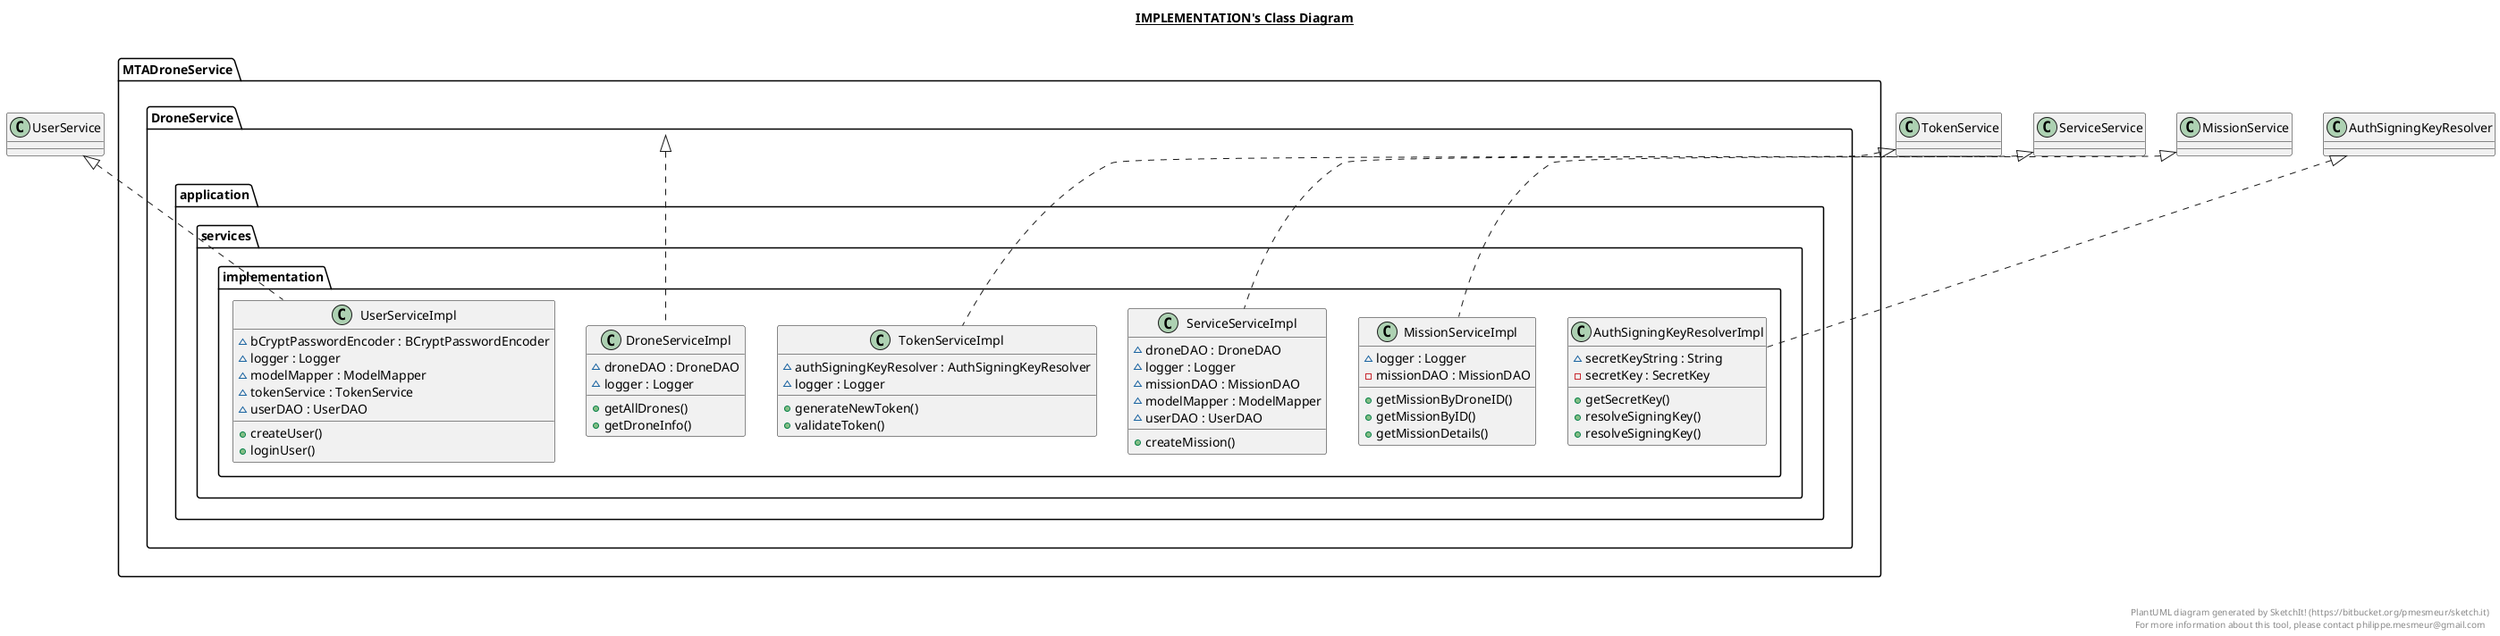 @startuml

title __IMPLEMENTATION's Class Diagram__\n

  namespace MTADroneService.DroneService.application {
    namespace services {
      namespace implementation {
        class MTADroneService.DroneService.application.services.implementation.AuthSigningKeyResolverImpl {
            ~ secretKeyString : String
            - secretKey : SecretKey
            + getSecretKey()
            + resolveSigningKey()
            + resolveSigningKey()
        }
      }
    }
  }
  

  namespace MTADroneService.DroneService.application {
    namespace services {
      namespace implementation {
        class MTADroneService.DroneService.application.services.implementation.DroneServiceImpl {
            ~ droneDAO : DroneDAO
            ~ logger : Logger
            + getAllDrones()
            + getDroneInfo()
        }
      }
    }
  }
  

  namespace MTADroneService.DroneService.application {
    namespace services {
      namespace implementation {
        class MTADroneService.DroneService.application.services.implementation.MissionServiceImpl {
            ~ logger : Logger
            - missionDAO : MissionDAO
            + getMissionByDroneID()
            + getMissionByID()
            + getMissionDetails()
        }
      }
    }
  }
  

  namespace MTADroneService.DroneService.application {
    namespace services {
      namespace implementation {
        class MTADroneService.DroneService.application.services.implementation.ServiceServiceImpl {
            ~ droneDAO : DroneDAO
            ~ logger : Logger
            ~ missionDAO : MissionDAO
            ~ modelMapper : ModelMapper
            ~ userDAO : UserDAO
            + createMission()
        }
      }
    }
  }
  

  namespace MTADroneService.DroneService.application {
    namespace services {
      namespace implementation {
        class MTADroneService.DroneService.application.services.implementation.TokenServiceImpl {
            ~ authSigningKeyResolver : AuthSigningKeyResolver
            ~ logger : Logger
            + generateNewToken()
            + validateToken()
        }
      }
    }
  }
  

  namespace MTADroneService.DroneService.application {
    namespace services {
      namespace implementation {
        class MTADroneService.DroneService.application.services.implementation.UserServiceImpl {
            ~ bCryptPasswordEncoder : BCryptPasswordEncoder
            ~ logger : Logger
            ~ modelMapper : ModelMapper
            ~ tokenService : TokenService
            ~ userDAO : UserDAO
            + createUser()
            + loginUser()
        }
      }
    }
  }
  

  MTADroneService.DroneService.application.services.implementation.AuthSigningKeyResolverImpl .up.|> AuthSigningKeyResolver
  MTADroneService.DroneService.application.services.implementation.DroneServiceImpl .up.|> DroneService
  MTADroneService.DroneService.application.services.implementation.MissionServiceImpl .up.|> MissionService
  MTADroneService.DroneService.application.services.implementation.ServiceServiceImpl .up.|> ServiceService
  MTADroneService.DroneService.application.services.implementation.TokenServiceImpl .up.|> TokenService
  MTADroneService.DroneService.application.services.implementation.UserServiceImpl .up.|> UserService


right footer


PlantUML diagram generated by SketchIt! (https://bitbucket.org/pmesmeur/sketch.it)
For more information about this tool, please contact philippe.mesmeur@gmail.com
endfooter

@enduml
